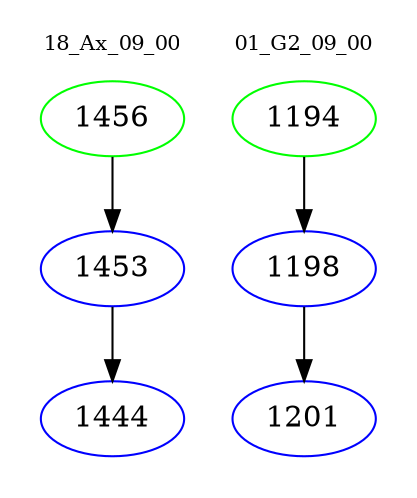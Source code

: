 digraph{
subgraph cluster_0 {
color = white
label = "18_Ax_09_00";
fontsize=10;
T0_1456 [label="1456", color="green"]
T0_1456 -> T0_1453 [color="black"]
T0_1453 [label="1453", color="blue"]
T0_1453 -> T0_1444 [color="black"]
T0_1444 [label="1444", color="blue"]
}
subgraph cluster_1 {
color = white
label = "01_G2_09_00";
fontsize=10;
T1_1194 [label="1194", color="green"]
T1_1194 -> T1_1198 [color="black"]
T1_1198 [label="1198", color="blue"]
T1_1198 -> T1_1201 [color="black"]
T1_1201 [label="1201", color="blue"]
}
}
